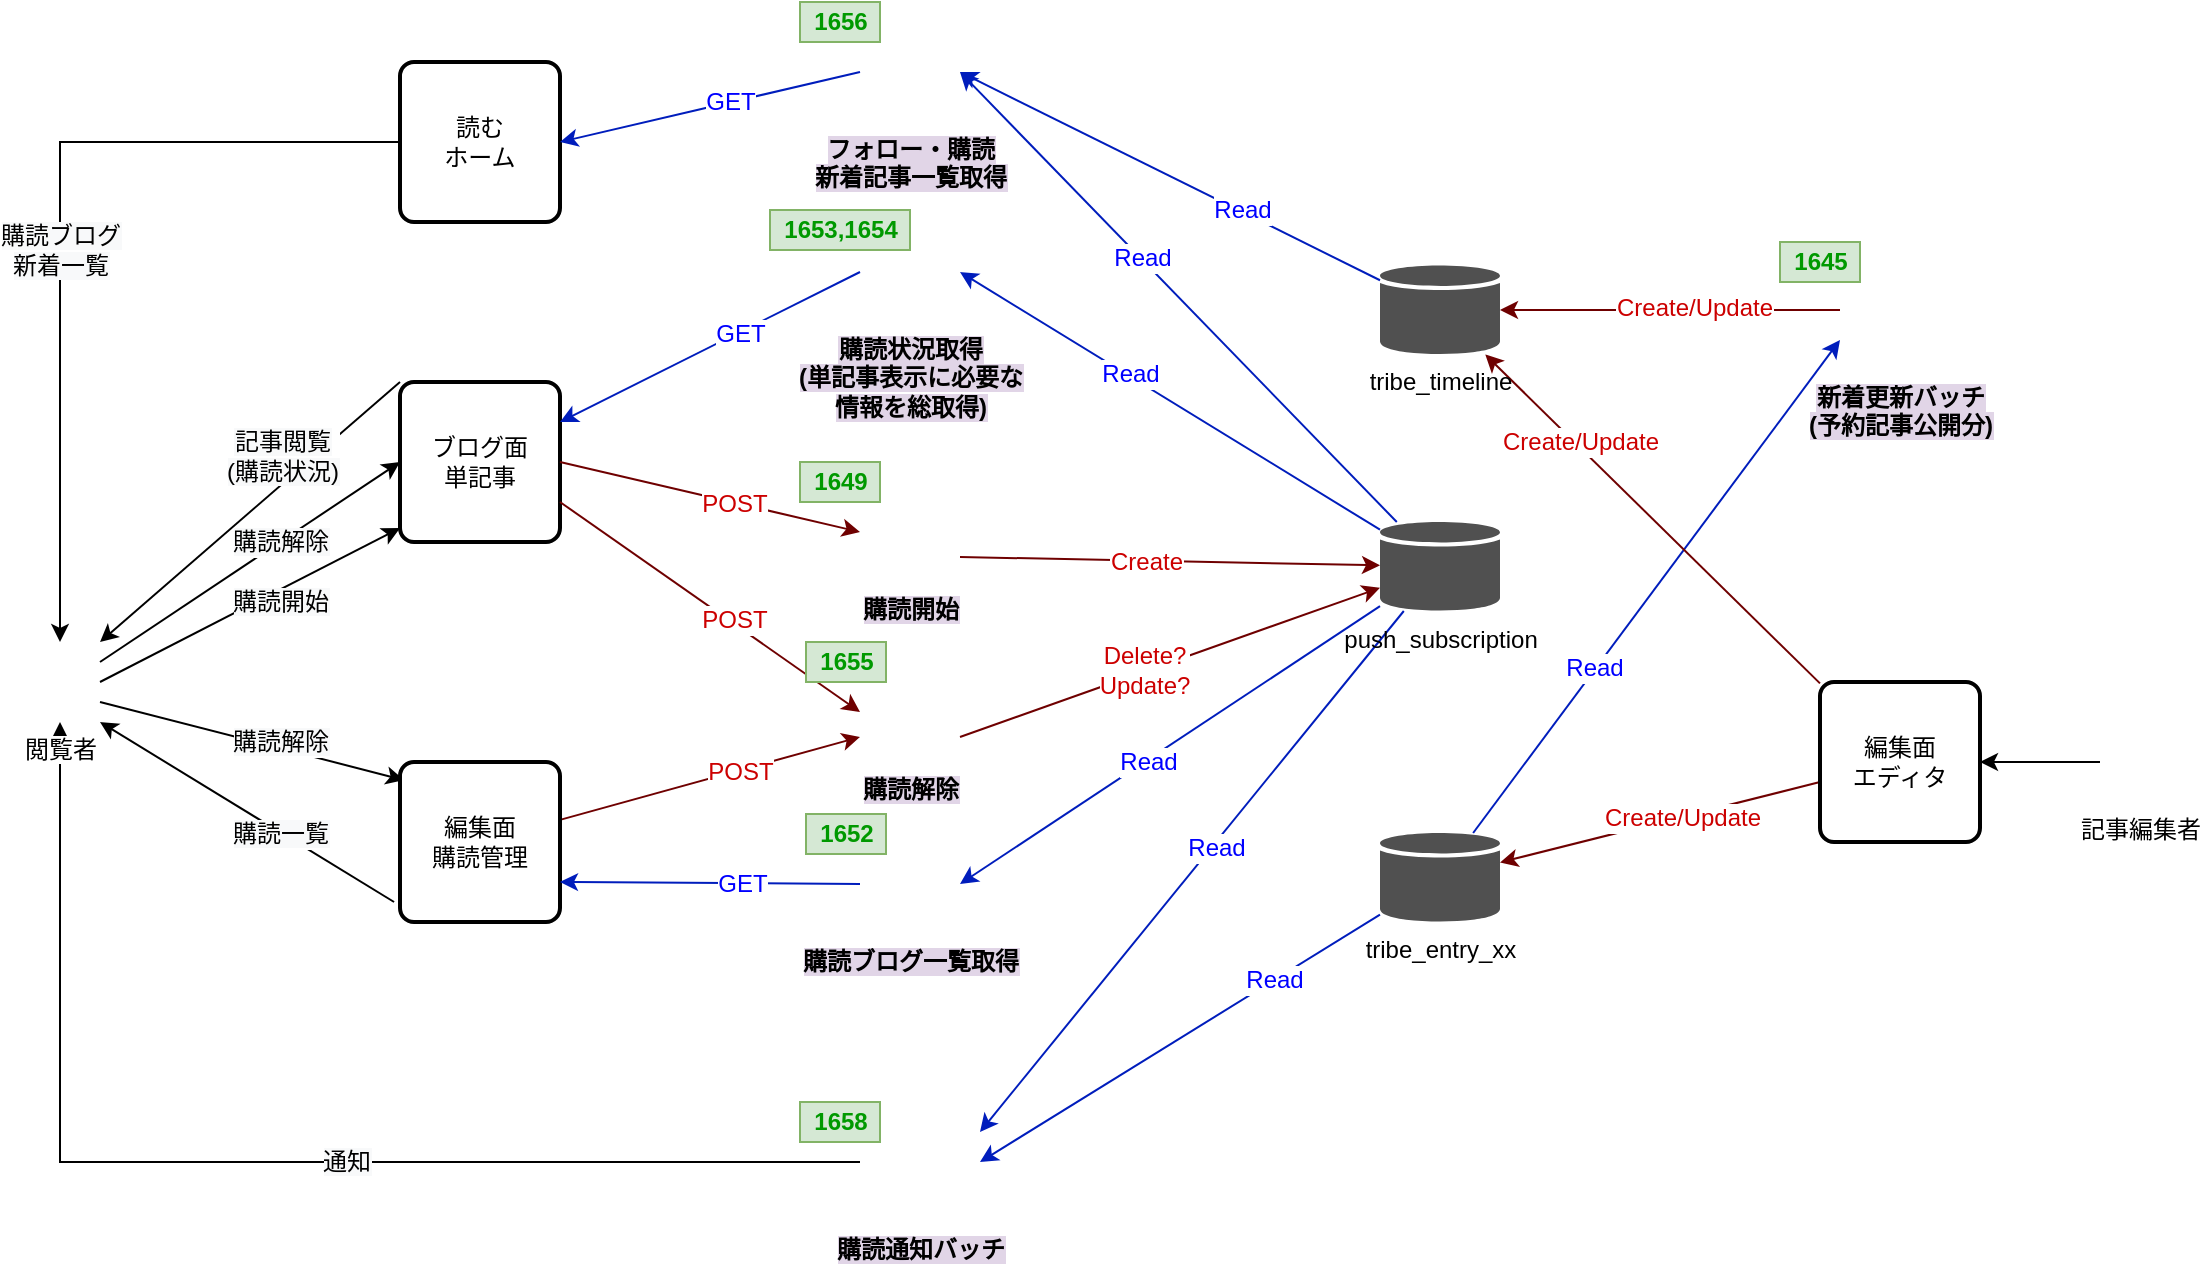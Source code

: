 <mxfile version="12.4.2" type="github" pages="1">
  <diagram id="LtNvV_Q8aPqqT5u1wBzz" name="Page-1">
    <mxGraphModel dx="1422" dy="772" grid="1" gridSize="10" guides="1" tooltips="1" connect="1" arrows="1" fold="1" page="1" pageScale="1" pageWidth="1169" pageHeight="827" math="0" shadow="0">
      <root>
        <mxCell id="0"/>
        <mxCell id="1" parent="0"/>
        <mxCell id="V_cz3rUaaJLSFiW3fjFY-47" style="edgeStyle=orthogonalEdgeStyle;rounded=0;orthogonalLoop=1;jettySize=auto;html=1;exitX=0;exitY=0.5;exitDx=0;exitDy=0;entryX=0.5;entryY=0;entryDx=0;entryDy=0;" edge="1" parent="1" source="V_cz3rUaaJLSFiW3fjFY-81" target="V_cz3rUaaJLSFiW3fjFY-86">
          <mxGeometry relative="1" as="geometry">
            <mxPoint x="70" y="210" as="targetPoint"/>
          </mxGeometry>
        </mxCell>
        <mxCell id="V_cz3rUaaJLSFiW3fjFY-78" value="&lt;span style=&quot;background-color: rgb(248 , 249 , 250)&quot;&gt;購読ブログ&lt;/span&gt;&lt;br style=&quot;background-color: rgb(248 , 249 , 250)&quot;&gt;&lt;span style=&quot;background-color: rgb(248 , 249 , 250)&quot;&gt;新着一覧&lt;/span&gt;" style="text;html=1;align=center;verticalAlign=middle;resizable=0;points=[];;labelBackgroundColor=#ffffff;" vertex="1" connectable="0" parent="V_cz3rUaaJLSFiW3fjFY-47">
          <mxGeometry x="-0.613" y="1" relative="1" as="geometry">
            <mxPoint x="-89" y="53" as="offset"/>
          </mxGeometry>
        </mxCell>
        <mxCell id="V_cz3rUaaJLSFiW3fjFY-120" style="edgeStyle=none;rounded=0;orthogonalLoop=1;jettySize=auto;html=1;entryX=1;entryY=0.5;entryDx=0;entryDy=0;" edge="1" parent="1" source="V_cz3rUaaJLSFiW3fjFY-4" target="V_cz3rUaaJLSFiW3fjFY-43">
          <mxGeometry relative="1" as="geometry"/>
        </mxCell>
        <mxCell id="V_cz3rUaaJLSFiW3fjFY-4" value="記事編集者" style="shape=image;html=1;verticalAlign=top;verticalLabelPosition=bottom;labelBackgroundColor=#ffffff;imageAspect=0;aspect=fixed;image=https://cdn2.iconfinder.com/data/icons/people-80/96/Picture1-128.png" vertex="1" parent="1">
          <mxGeometry x="1080" y="440" width="40" height="40" as="geometry"/>
        </mxCell>
        <mxCell id="V_cz3rUaaJLSFiW3fjFY-129" style="edgeStyle=none;rounded=0;orthogonalLoop=1;jettySize=auto;html=1;entryX=1;entryY=0.5;entryDx=0;entryDy=0;fillColor=#0050ef;strokeColor=#001DBC;" edge="1" parent="1" source="V_cz3rUaaJLSFiW3fjFY-22" target="V_cz3rUaaJLSFiW3fjFY-84">
          <mxGeometry relative="1" as="geometry">
            <mxPoint x="530" y="660" as="targetPoint"/>
          </mxGeometry>
        </mxCell>
        <mxCell id="V_cz3rUaaJLSFiW3fjFY-156" value="Read" style="text;html=1;align=center;verticalAlign=middle;resizable=0;points=[];;labelBackgroundColor=#ffffff;fontColor=#0000FF;" vertex="1" connectable="0" parent="V_cz3rUaaJLSFiW3fjFY-129">
          <mxGeometry x="-0.47" relative="1" as="geometry">
            <mxPoint as="offset"/>
          </mxGeometry>
        </mxCell>
        <mxCell id="V_cz3rUaaJLSFiW3fjFY-131" style="edgeStyle=none;rounded=0;orthogonalLoop=1;jettySize=auto;html=1;entryX=0;entryY=0.75;entryDx=0;entryDy=0;fillColor=#0050ef;strokeColor=#001DBC;" edge="1" parent="1" source="V_cz3rUaaJLSFiW3fjFY-22" target="V_cz3rUaaJLSFiW3fjFY-44">
          <mxGeometry relative="1" as="geometry"/>
        </mxCell>
        <mxCell id="V_cz3rUaaJLSFiW3fjFY-157" value="Read" style="text;html=1;align=center;verticalAlign=middle;resizable=0;points=[];;labelBackgroundColor=#ffffff;fontColor=#0000FF;" vertex="1" connectable="0" parent="V_cz3rUaaJLSFiW3fjFY-131">
          <mxGeometry x="-0.329" y="1" relative="1" as="geometry">
            <mxPoint as="offset"/>
          </mxGeometry>
        </mxCell>
        <mxCell id="V_cz3rUaaJLSFiW3fjFY-22" value="tribe_entry_xx" style="shadow=0;dashed=0;html=1;strokeColor=none;fillColor=#505050;labelPosition=center;verticalLabelPosition=bottom;verticalAlign=top;outlineConnect=0;align=center;shape=mxgraph.office.databases.database;" vertex="1" parent="1">
          <mxGeometry x="720" y="495.5" width="60" height="44.5" as="geometry"/>
        </mxCell>
        <mxCell id="V_cz3rUaaJLSFiW3fjFY-123" style="edgeStyle=none;rounded=0;orthogonalLoop=1;jettySize=auto;html=1;fillColor=#a20025;strokeColor=#6F0000;" edge="1" parent="1" source="V_cz3rUaaJLSFiW3fjFY-43" target="V_cz3rUaaJLSFiW3fjFY-22">
          <mxGeometry relative="1" as="geometry"/>
        </mxCell>
        <mxCell id="V_cz3rUaaJLSFiW3fjFY-161" value="Create/Update" style="text;html=1;align=center;verticalAlign=middle;resizable=0;points=[];;labelBackgroundColor=#ffffff;fontColor=#CC0000;" vertex="1" connectable="0" parent="V_cz3rUaaJLSFiW3fjFY-123">
          <mxGeometry x="-0.139" relative="1" as="geometry">
            <mxPoint as="offset"/>
          </mxGeometry>
        </mxCell>
        <mxCell id="V_cz3rUaaJLSFiW3fjFY-124" style="edgeStyle=none;rounded=0;orthogonalLoop=1;jettySize=auto;html=1;fillColor=#a20025;strokeColor=#6F0000;" edge="1" parent="1" source="V_cz3rUaaJLSFiW3fjFY-43" target="V_cz3rUaaJLSFiW3fjFY-80">
          <mxGeometry relative="1" as="geometry"/>
        </mxCell>
        <mxCell id="V_cz3rUaaJLSFiW3fjFY-162" value="Create/Update" style="text;html=1;align=center;verticalAlign=middle;resizable=0;points=[];;labelBackgroundColor=#ffffff;fontColor=#CC0000;" vertex="1" connectable="0" parent="V_cz3rUaaJLSFiW3fjFY-124">
          <mxGeometry x="0.451" y="-2" relative="1" as="geometry">
            <mxPoint as="offset"/>
          </mxGeometry>
        </mxCell>
        <mxCell id="V_cz3rUaaJLSFiW3fjFY-43" value="編集面&lt;br&gt;エディタ" style="rounded=1;whiteSpace=wrap;html=1;absoluteArcSize=1;arcSize=14;strokeWidth=2;" vertex="1" parent="1">
          <mxGeometry x="940" y="420" width="80" height="80" as="geometry"/>
        </mxCell>
        <mxCell id="V_cz3rUaaJLSFiW3fjFY-130" style="edgeStyle=none;rounded=0;orthogonalLoop=1;jettySize=auto;html=1;fillColor=#a20025;strokeColor=#6F0000;" edge="1" parent="1" source="V_cz3rUaaJLSFiW3fjFY-44" target="V_cz3rUaaJLSFiW3fjFY-80">
          <mxGeometry relative="1" as="geometry"/>
        </mxCell>
        <mxCell id="V_cz3rUaaJLSFiW3fjFY-160" value="Create/Update" style="text;html=1;align=center;verticalAlign=middle;resizable=0;points=[];;labelBackgroundColor=#ffffff;fontColor=#CC0000;" vertex="1" connectable="0" parent="V_cz3rUaaJLSFiW3fjFY-130">
          <mxGeometry x="-0.141" y="-1" relative="1" as="geometry">
            <mxPoint as="offset"/>
          </mxGeometry>
        </mxCell>
        <mxCell id="V_cz3rUaaJLSFiW3fjFY-44" value="&lt;b style=&quot;background-color: rgb(225 , 213 , 231)&quot;&gt;新着更新バッチ&lt;br&gt;(予約記事公開分)&lt;/b&gt;" style="shape=image;html=1;verticalAlign=top;verticalLabelPosition=bottom;labelBackgroundColor=#ffffff;imageAspect=0;aspect=fixed;image=https://cdn2.iconfinder.com/data/icons/ecqlipse2/FILE---BATCH.png" vertex="1" parent="1">
          <mxGeometry x="950" y="204" width="60" height="60" as="geometry"/>
        </mxCell>
        <mxCell id="V_cz3rUaaJLSFiW3fjFY-65" style="rounded=0;orthogonalLoop=1;jettySize=auto;html=1;entryX=0.5;entryY=1;entryDx=0;entryDy=0;exitX=0;exitY=0.5;exitDx=0;exitDy=0;edgeStyle=orthogonalEdgeStyle;" edge="1" parent="1" source="V_cz3rUaaJLSFiW3fjFY-84" target="V_cz3rUaaJLSFiW3fjFY-86">
          <mxGeometry relative="1" as="geometry">
            <mxPoint x="160" y="395" as="sourcePoint"/>
            <mxPoint x="80" y="257.5" as="targetPoint"/>
          </mxGeometry>
        </mxCell>
        <mxCell id="V_cz3rUaaJLSFiW3fjFY-85" value="&lt;span style=&quot;background-color: rgb(248 , 249 , 250)&quot;&gt;通知&lt;/span&gt;" style="text;html=1;align=center;verticalAlign=middle;resizable=0;points=[];;labelBackgroundColor=#ffffff;" vertex="1" connectable="0" parent="V_cz3rUaaJLSFiW3fjFY-65">
          <mxGeometry x="-0.171" y="-1" relative="1" as="geometry">
            <mxPoint y="1" as="offset"/>
          </mxGeometry>
        </mxCell>
        <mxCell id="V_cz3rUaaJLSFiW3fjFY-117" style="edgeStyle=none;rounded=0;orthogonalLoop=1;jettySize=auto;html=1;entryX=1;entryY=0.5;entryDx=0;entryDy=0;fillColor=#0050ef;strokeColor=#001DBC;" edge="1" parent="1" source="V_cz3rUaaJLSFiW3fjFY-79" target="V_cz3rUaaJLSFiW3fjFY-115">
          <mxGeometry relative="1" as="geometry"/>
        </mxCell>
        <mxCell id="V_cz3rUaaJLSFiW3fjFY-152" value="Read" style="text;html=1;align=center;verticalAlign=middle;resizable=0;points=[];;labelBackgroundColor=#ffffff;fontColor=#0000FF;" vertex="1" connectable="0" parent="V_cz3rUaaJLSFiW3fjFY-117">
          <mxGeometry x="0.195" y="-1" relative="1" as="geometry">
            <mxPoint as="offset"/>
          </mxGeometry>
        </mxCell>
        <mxCell id="V_cz3rUaaJLSFiW3fjFY-125" style="edgeStyle=none;rounded=0;orthogonalLoop=1;jettySize=auto;html=1;entryX=1;entryY=0.5;entryDx=0;entryDy=0;fillColor=#0050ef;strokeColor=#001DBC;" edge="1" parent="1" source="V_cz3rUaaJLSFiW3fjFY-79" target="V_cz3rUaaJLSFiW3fjFY-114">
          <mxGeometry relative="1" as="geometry"/>
        </mxCell>
        <mxCell id="V_cz3rUaaJLSFiW3fjFY-151" value="Read" style="text;html=1;align=center;verticalAlign=middle;resizable=0;points=[];;labelBackgroundColor=#ffffff;fontColor=#0000FF;" vertex="1" connectable="0" parent="V_cz3rUaaJLSFiW3fjFY-125">
          <mxGeometry x="0.17" y="-1" relative="1" as="geometry">
            <mxPoint x="-1" as="offset"/>
          </mxGeometry>
        </mxCell>
        <mxCell id="V_cz3rUaaJLSFiW3fjFY-128" style="edgeStyle=none;rounded=0;orthogonalLoop=1;jettySize=auto;html=1;entryX=1;entryY=0.25;entryDx=0;entryDy=0;fillColor=#0050ef;strokeColor=#001DBC;" edge="1" parent="1" source="V_cz3rUaaJLSFiW3fjFY-79" target="V_cz3rUaaJLSFiW3fjFY-84">
          <mxGeometry relative="1" as="geometry"/>
        </mxCell>
        <mxCell id="V_cz3rUaaJLSFiW3fjFY-155" value="Read" style="text;html=1;align=center;verticalAlign=middle;resizable=0;points=[];;labelBackgroundColor=#ffffff;fontColor=#0000FF;" vertex="1" connectable="0" parent="V_cz3rUaaJLSFiW3fjFY-128">
          <mxGeometry x="-0.1" y="1" relative="1" as="geometry">
            <mxPoint as="offset"/>
          </mxGeometry>
        </mxCell>
        <mxCell id="V_cz3rUaaJLSFiW3fjFY-79" value="push_subscription" style="shadow=0;dashed=0;html=1;strokeColor=none;fillColor=#505050;labelPosition=center;verticalLabelPosition=bottom;verticalAlign=top;outlineConnect=0;align=center;shape=mxgraph.office.databases.database;" vertex="1" parent="1">
          <mxGeometry x="720" y="340" width="60" height="44.5" as="geometry"/>
        </mxCell>
        <mxCell id="V_cz3rUaaJLSFiW3fjFY-127" style="edgeStyle=none;rounded=0;orthogonalLoop=1;jettySize=auto;html=1;entryX=1;entryY=0.5;entryDx=0;entryDy=0;fillColor=#0050ef;strokeColor=#001DBC;" edge="1" parent="1" source="V_cz3rUaaJLSFiW3fjFY-80" target="V_cz3rUaaJLSFiW3fjFY-114">
          <mxGeometry relative="1" as="geometry">
            <mxPoint x="750" y="210" as="sourcePoint"/>
          </mxGeometry>
        </mxCell>
        <mxCell id="V_cz3rUaaJLSFiW3fjFY-163" value="Read" style="text;html=1;align=center;verticalAlign=middle;resizable=0;points=[];;labelBackgroundColor=#ffffff;fontColor=#0000FF;" vertex="1" connectable="0" parent="V_cz3rUaaJLSFiW3fjFY-127">
          <mxGeometry x="-0.397" y="1" relative="1" as="geometry">
            <mxPoint x="-5.95" y="-4.48" as="offset"/>
          </mxGeometry>
        </mxCell>
        <mxCell id="V_cz3rUaaJLSFiW3fjFY-80" value="tribe_timeline" style="shadow=0;dashed=0;html=1;strokeColor=none;fillColor=#505050;labelPosition=center;verticalLabelPosition=bottom;verticalAlign=top;outlineConnect=0;align=center;shape=mxgraph.office.databases.database;" vertex="1" parent="1">
          <mxGeometry x="720" y="211.75" width="60" height="44.5" as="geometry"/>
        </mxCell>
        <mxCell id="V_cz3rUaaJLSFiW3fjFY-81" value="&lt;span style=&quot;white-space: nowrap&quot;&gt;読む&lt;br&gt;ホーム&lt;/span&gt;" style="rounded=1;whiteSpace=wrap;html=1;absoluteArcSize=1;arcSize=14;strokeWidth=2;" vertex="1" parent="1">
          <mxGeometry x="230" y="110" width="80" height="80" as="geometry"/>
        </mxCell>
        <mxCell id="V_cz3rUaaJLSFiW3fjFY-82" value="&lt;span style=&quot;white-space: nowrap&quot;&gt;ブログ面&lt;br&gt;単記事&lt;/span&gt;" style="rounded=1;whiteSpace=wrap;html=1;absoluteArcSize=1;arcSize=14;strokeWidth=2;" vertex="1" parent="1">
          <mxGeometry x="230" y="270" width="80" height="80" as="geometry"/>
        </mxCell>
        <mxCell id="V_cz3rUaaJLSFiW3fjFY-94" style="edgeStyle=none;rounded=0;orthogonalLoop=1;jettySize=auto;html=1;exitX=1;exitY=0.75;exitDx=0;exitDy=0;entryX=0.025;entryY=0.113;entryDx=0;entryDy=0;entryPerimeter=0;" edge="1" parent="1" source="V_cz3rUaaJLSFiW3fjFY-86" target="V_cz3rUaaJLSFiW3fjFY-83">
          <mxGeometry relative="1" as="geometry"/>
        </mxCell>
        <mxCell id="V_cz3rUaaJLSFiW3fjFY-95" value="&lt;span style=&quot;background-color: rgb(248 , 249 , 250)&quot;&gt;購読解除&lt;/span&gt;" style="text;html=1;align=center;verticalAlign=middle;resizable=0;points=[];;labelBackgroundColor=#ffffff;" vertex="1" connectable="0" parent="V_cz3rUaaJLSFiW3fjFY-94">
          <mxGeometry x="-0.509" y="2" relative="1" as="geometry">
            <mxPoint x="51.73" y="12.24" as="offset"/>
          </mxGeometry>
        </mxCell>
        <mxCell id="V_cz3rUaaJLSFiW3fjFY-98" style="edgeStyle=none;rounded=0;orthogonalLoop=1;jettySize=auto;html=1;entryX=0;entryY=0.75;entryDx=0;entryDy=0;fillColor=#a20025;strokeColor=#6F0000;" edge="1" parent="1" source="V_cz3rUaaJLSFiW3fjFY-83" target="V_cz3rUaaJLSFiW3fjFY-88">
          <mxGeometry relative="1" as="geometry">
            <mxPoint x="280" y="490" as="sourcePoint"/>
          </mxGeometry>
        </mxCell>
        <mxCell id="V_cz3rUaaJLSFiW3fjFY-169" value="POST" style="text;html=1;align=center;verticalAlign=middle;resizable=0;points=[];;labelBackgroundColor=#ffffff;fontColor=#CC0000;" vertex="1" connectable="0" parent="V_cz3rUaaJLSFiW3fjFY-98">
          <mxGeometry x="0.197" y="-1" relative="1" as="geometry">
            <mxPoint as="offset"/>
          </mxGeometry>
        </mxCell>
        <mxCell id="V_cz3rUaaJLSFiW3fjFY-83" value="&lt;span style=&quot;white-space: nowrap&quot;&gt;編集面&lt;br&gt;購読管理&lt;/span&gt;" style="rounded=1;whiteSpace=wrap;html=1;absoluteArcSize=1;arcSize=14;strokeWidth=2;" vertex="1" parent="1">
          <mxGeometry x="230" y="460" width="80" height="80" as="geometry"/>
        </mxCell>
        <mxCell id="V_cz3rUaaJLSFiW3fjFY-84" value="&lt;b style=&quot;background-color: rgb(225 , 213 , 231)&quot;&gt;購読通知バッチ&lt;/b&gt;" style="shape=image;html=1;verticalAlign=top;verticalLabelPosition=bottom;labelBackgroundColor=#ffffff;imageAspect=0;aspect=fixed;image=https://cdn2.iconfinder.com/data/icons/ecqlipse2/FILE---BATCH.png" vertex="1" parent="1">
          <mxGeometry x="460" y="630" width="60" height="60" as="geometry"/>
        </mxCell>
        <mxCell id="V_cz3rUaaJLSFiW3fjFY-89" style="edgeStyle=none;rounded=0;orthogonalLoop=1;jettySize=auto;html=1;exitX=-0.037;exitY=0.875;exitDx=0;exitDy=0;entryX=1;entryY=1;entryDx=0;entryDy=0;exitPerimeter=0;" edge="1" parent="1" source="V_cz3rUaaJLSFiW3fjFY-83" target="V_cz3rUaaJLSFiW3fjFY-86">
          <mxGeometry relative="1" as="geometry"/>
        </mxCell>
        <mxCell id="V_cz3rUaaJLSFiW3fjFY-91" value="&lt;span style=&quot;background-color: rgb(248 , 249 , 250)&quot;&gt;購読一覧&lt;/span&gt;" style="text;html=1;align=center;verticalAlign=middle;resizable=0;points=[];;labelBackgroundColor=#ffffff;" vertex="1" connectable="0" parent="V_cz3rUaaJLSFiW3fjFY-89">
          <mxGeometry x="-0.221" y="2" relative="1" as="geometry">
            <mxPoint x="1.15" y="-1.23" as="offset"/>
          </mxGeometry>
        </mxCell>
        <mxCell id="V_cz3rUaaJLSFiW3fjFY-86" value="閲覧者" style="shape=image;html=1;verticalAlign=top;verticalLabelPosition=bottom;labelBackgroundColor=#ffffff;imageAspect=0;aspect=fixed;image=https://cdn2.iconfinder.com/data/icons/people-80/96/Picture1-128.png" vertex="1" parent="1">
          <mxGeometry x="40" y="400" width="40" height="40" as="geometry"/>
        </mxCell>
        <mxCell id="V_cz3rUaaJLSFiW3fjFY-88" value="&lt;b style=&quot;background-color: rgb(225 , 213 , 231)&quot;&gt;購読解除&lt;/b&gt;" style="shape=image;html=1;verticalAlign=top;verticalLabelPosition=bottom;labelBackgroundColor=#ffffff;imageAspect=0;aspect=fixed;image=https://cdn2.iconfinder.com/data/icons/competitive-strategy-and-corporate-training/512/196_Api_app_coding_developer_software_app_development-128.png" vertex="1" parent="1">
          <mxGeometry x="460" y="410" width="50" height="50" as="geometry"/>
        </mxCell>
        <mxCell id="V_cz3rUaaJLSFiW3fjFY-97" value="&lt;b style=&quot;background-color: rgb(225 , 213 , 231)&quot;&gt;購読ブログ一覧取得&lt;/b&gt;" style="shape=image;html=1;verticalAlign=top;verticalLabelPosition=bottom;labelBackgroundColor=#ffffff;imageAspect=0;aspect=fixed;image=https://cdn2.iconfinder.com/data/icons/competitive-strategy-and-corporate-training/512/196_Api_app_coding_developer_software_app_development-128.png" vertex="1" parent="1">
          <mxGeometry x="460" y="496" width="50" height="50" as="geometry"/>
        </mxCell>
        <mxCell id="V_cz3rUaaJLSFiW3fjFY-99" style="edgeStyle=none;rounded=0;orthogonalLoop=1;jettySize=auto;html=1;exitX=1;exitY=0.75;exitDx=0;exitDy=0;fillColor=#a20025;strokeColor=#6F0000;" edge="1" parent="1" source="V_cz3rUaaJLSFiW3fjFY-88" target="V_cz3rUaaJLSFiW3fjFY-79">
          <mxGeometry relative="1" as="geometry">
            <mxPoint x="290" y="500" as="sourcePoint"/>
            <mxPoint x="345" y="527.5" as="targetPoint"/>
          </mxGeometry>
        </mxCell>
        <mxCell id="V_cz3rUaaJLSFiW3fjFY-159" value="Delete?&lt;br&gt;Update?" style="text;html=1;align=center;verticalAlign=middle;resizable=0;points=[];;labelBackgroundColor=#ffffff;fontColor=#CC0000;" vertex="1" connectable="0" parent="V_cz3rUaaJLSFiW3fjFY-99">
          <mxGeometry x="-0.121" y="1" relative="1" as="geometry">
            <mxPoint as="offset"/>
          </mxGeometry>
        </mxCell>
        <mxCell id="V_cz3rUaaJLSFiW3fjFY-100" style="edgeStyle=none;rounded=0;orthogonalLoop=1;jettySize=auto;html=1;entryX=1;entryY=0.75;entryDx=0;entryDy=0;exitX=0;exitY=0.5;exitDx=0;exitDy=0;fillColor=#0050ef;strokeColor=#001DBC;" edge="1" parent="1" source="V_cz3rUaaJLSFiW3fjFY-97" target="V_cz3rUaaJLSFiW3fjFY-83">
          <mxGeometry relative="1" as="geometry">
            <mxPoint x="345" y="457.5" as="sourcePoint"/>
            <mxPoint x="290" y="464.737" as="targetPoint"/>
          </mxGeometry>
        </mxCell>
        <mxCell id="V_cz3rUaaJLSFiW3fjFY-166" value="GET" style="text;html=1;align=center;verticalAlign=middle;resizable=0;points=[];;labelBackgroundColor=#ffffff;fontColor=#0000FF;" vertex="1" connectable="0" parent="V_cz3rUaaJLSFiW3fjFY-100">
          <mxGeometry x="-0.213" relative="1" as="geometry">
            <mxPoint as="offset"/>
          </mxGeometry>
        </mxCell>
        <mxCell id="V_cz3rUaaJLSFiW3fjFY-101" style="edgeStyle=none;rounded=0;orthogonalLoop=1;jettySize=auto;html=1;entryX=1;entryY=0.5;entryDx=0;entryDy=0;fillColor=#0050ef;strokeColor=#001DBC;" edge="1" parent="1" source="V_cz3rUaaJLSFiW3fjFY-79" target="V_cz3rUaaJLSFiW3fjFY-97">
          <mxGeometry relative="1" as="geometry">
            <mxPoint x="630" y="578" as="sourcePoint"/>
            <mxPoint x="395" y="457.5" as="targetPoint"/>
          </mxGeometry>
        </mxCell>
        <mxCell id="V_cz3rUaaJLSFiW3fjFY-154" value="Read" style="text;html=1;align=center;verticalAlign=middle;resizable=0;points=[];;labelBackgroundColor=#ffffff;fontColor=#0000FF;" vertex="1" connectable="0" parent="V_cz3rUaaJLSFiW3fjFY-101">
          <mxGeometry x="0.11" y="1" relative="1" as="geometry">
            <mxPoint as="offset"/>
          </mxGeometry>
        </mxCell>
        <mxCell id="V_cz3rUaaJLSFiW3fjFY-102" value="&lt;b style=&quot;background-color: rgb(225 , 213 , 231)&quot;&gt;購読開始&lt;/b&gt;" style="shape=image;html=1;verticalAlign=top;verticalLabelPosition=bottom;labelBackgroundColor=#ffffff;imageAspect=0;aspect=fixed;image=https://cdn2.iconfinder.com/data/icons/competitive-strategy-and-corporate-training/512/196_Api_app_coding_developer_software_app_development-128.png" vertex="1" parent="1">
          <mxGeometry x="460" y="320" width="50" height="50" as="geometry"/>
        </mxCell>
        <mxCell id="V_cz3rUaaJLSFiW3fjFY-104" style="edgeStyle=none;rounded=0;orthogonalLoop=1;jettySize=auto;html=1;entryX=0;entryY=0.5;entryDx=0;entryDy=0;exitX=1;exitY=0.5;exitDx=0;exitDy=0;fillColor=#a20025;strokeColor=#6F0000;" edge="1" parent="1" source="V_cz3rUaaJLSFiW3fjFY-82" target="V_cz3rUaaJLSFiW3fjFY-102">
          <mxGeometry relative="1" as="geometry">
            <mxPoint x="290" y="464.737" as="sourcePoint"/>
            <mxPoint x="345" y="457.5" as="targetPoint"/>
          </mxGeometry>
        </mxCell>
        <mxCell id="V_cz3rUaaJLSFiW3fjFY-167" value="POST" style="text;html=1;align=center;verticalAlign=middle;resizable=0;points=[];;labelBackgroundColor=#ffffff;fontColor=#CC0000;" vertex="1" connectable="0" parent="V_cz3rUaaJLSFiW3fjFY-104">
          <mxGeometry x="0.159" relative="1" as="geometry">
            <mxPoint as="offset"/>
          </mxGeometry>
        </mxCell>
        <mxCell id="V_cz3rUaaJLSFiW3fjFY-105" style="edgeStyle=none;rounded=0;orthogonalLoop=1;jettySize=auto;html=1;entryX=0;entryY=0.5;entryDx=0;entryDy=0;exitX=1;exitY=0.75;exitDx=0;exitDy=0;fillColor=#a20025;strokeColor=#6F0000;" edge="1" parent="1" source="V_cz3rUaaJLSFiW3fjFY-82" target="V_cz3rUaaJLSFiW3fjFY-88">
          <mxGeometry relative="1" as="geometry">
            <mxPoint x="290" y="370" as="sourcePoint"/>
            <mxPoint x="345" y="355" as="targetPoint"/>
          </mxGeometry>
        </mxCell>
        <mxCell id="V_cz3rUaaJLSFiW3fjFY-168" value="POST" style="text;html=1;align=center;verticalAlign=middle;resizable=0;points=[];;labelBackgroundColor=#ffffff;fontColor=#CC0000;" vertex="1" connectable="0" parent="V_cz3rUaaJLSFiW3fjFY-105">
          <mxGeometry x="0.148" y="2" relative="1" as="geometry">
            <mxPoint as="offset"/>
          </mxGeometry>
        </mxCell>
        <mxCell id="V_cz3rUaaJLSFiW3fjFY-106" style="edgeStyle=none;rounded=0;orthogonalLoop=1;jettySize=auto;html=1;exitX=1;exitY=0.75;exitDx=0;exitDy=0;fillColor=#a20025;strokeColor=#6F0000;" edge="1" parent="1" source="V_cz3rUaaJLSFiW3fjFY-102" target="V_cz3rUaaJLSFiW3fjFY-79">
          <mxGeometry relative="1" as="geometry">
            <mxPoint x="395" y="457.5" as="sourcePoint"/>
            <mxPoint x="640" y="577.55" as="targetPoint"/>
          </mxGeometry>
        </mxCell>
        <mxCell id="V_cz3rUaaJLSFiW3fjFY-158" value="Create" style="text;html=1;align=center;verticalAlign=middle;resizable=0;points=[];;labelBackgroundColor=#ffffff;fontColor=#CC0000;" vertex="1" connectable="0" parent="V_cz3rUaaJLSFiW3fjFY-106">
          <mxGeometry x="-0.114" relative="1" as="geometry">
            <mxPoint as="offset"/>
          </mxGeometry>
        </mxCell>
        <mxCell id="V_cz3rUaaJLSFiW3fjFY-107" style="edgeStyle=none;rounded=0;orthogonalLoop=1;jettySize=auto;html=1;entryX=1;entryY=0;entryDx=0;entryDy=0;exitX=0;exitY=0;exitDx=0;exitDy=0;" edge="1" parent="1" source="V_cz3rUaaJLSFiW3fjFY-82" target="V_cz3rUaaJLSFiW3fjFY-86">
          <mxGeometry relative="1" as="geometry">
            <mxPoint x="230" y="270" as="sourcePoint"/>
            <mxPoint x="90" y="430" as="targetPoint"/>
          </mxGeometry>
        </mxCell>
        <mxCell id="V_cz3rUaaJLSFiW3fjFY-108" value="&lt;span style=&quot;background-color: rgb(248 , 249 , 250)&quot;&gt;記事閲覧&lt;/span&gt;&lt;br style=&quot;background-color: rgb(248 , 249 , 250)&quot;&gt;&lt;span style=&quot;background-color: rgb(248 , 249 , 250)&quot;&gt;(購読状況)&lt;/span&gt;" style="text;html=1;align=center;verticalAlign=middle;resizable=0;points=[];;labelBackgroundColor=#ffffff;" vertex="1" connectable="0" parent="V_cz3rUaaJLSFiW3fjFY-107">
          <mxGeometry x="-0.509" y="2" relative="1" as="geometry">
            <mxPoint x="-23.6" y="3.29" as="offset"/>
          </mxGeometry>
        </mxCell>
        <mxCell id="V_cz3rUaaJLSFiW3fjFY-109" style="edgeStyle=none;rounded=0;orthogonalLoop=1;jettySize=auto;html=1;exitX=1;exitY=0.25;exitDx=0;exitDy=0;entryX=0;entryY=0.5;entryDx=0;entryDy=0;" edge="1" parent="1" source="V_cz3rUaaJLSFiW3fjFY-86" target="V_cz3rUaaJLSFiW3fjFY-82">
          <mxGeometry relative="1" as="geometry">
            <mxPoint x="90" y="450" as="sourcePoint"/>
            <mxPoint x="210" y="490" as="targetPoint"/>
          </mxGeometry>
        </mxCell>
        <mxCell id="V_cz3rUaaJLSFiW3fjFY-110" value="&lt;span style=&quot;background-color: rgb(248 , 249 , 250)&quot;&gt;購読解除&lt;/span&gt;" style="text;html=1;align=center;verticalAlign=middle;resizable=0;points=[];;labelBackgroundColor=#ffffff;" vertex="1" connectable="0" parent="V_cz3rUaaJLSFiW3fjFY-109">
          <mxGeometry x="-0.221" y="2" relative="1" as="geometry">
            <mxPoint x="32.87" y="-19.51" as="offset"/>
          </mxGeometry>
        </mxCell>
        <mxCell id="V_cz3rUaaJLSFiW3fjFY-111" style="edgeStyle=none;rounded=0;orthogonalLoop=1;jettySize=auto;html=1;exitX=1;exitY=0.5;exitDx=0;exitDy=0;entryX=0;entryY=0.913;entryDx=0;entryDy=0;entryPerimeter=0;exitPerimeter=0;" edge="1" parent="1" source="V_cz3rUaaJLSFiW3fjFY-86" target="V_cz3rUaaJLSFiW3fjFY-82">
          <mxGeometry relative="1" as="geometry">
            <mxPoint x="90" y="420" as="sourcePoint"/>
            <mxPoint x="210" y="370" as="targetPoint"/>
          </mxGeometry>
        </mxCell>
        <mxCell id="V_cz3rUaaJLSFiW3fjFY-112" value="&lt;span style=&quot;background-color: rgb(248 , 249 , 250)&quot;&gt;購読開始&lt;/span&gt;" style="text;html=1;align=center;verticalAlign=middle;resizable=0;points=[];;labelBackgroundColor=#ffffff;" vertex="1" connectable="0" parent="V_cz3rUaaJLSFiW3fjFY-111">
          <mxGeometry x="-0.221" y="2" relative="1" as="geometry">
            <mxPoint x="32.19" y="-8.09" as="offset"/>
          </mxGeometry>
        </mxCell>
        <mxCell id="V_cz3rUaaJLSFiW3fjFY-114" value="&lt;b style=&quot;background-color: rgb(225 , 213 , 231)&quot;&gt;フォロー・購読&lt;br&gt;新着記事一覧取得&lt;/b&gt;" style="shape=image;html=1;verticalAlign=top;verticalLabelPosition=bottom;labelBackgroundColor=#ffffff;imageAspect=0;aspect=fixed;image=https://cdn2.iconfinder.com/data/icons/competitive-strategy-and-corporate-training/512/196_Api_app_coding_developer_software_app_development-128.png" vertex="1" parent="1">
          <mxGeometry x="460" y="90" width="50" height="50" as="geometry"/>
        </mxCell>
        <mxCell id="V_cz3rUaaJLSFiW3fjFY-116" style="rounded=0;orthogonalLoop=1;jettySize=auto;html=1;exitX=0;exitY=0.5;exitDx=0;exitDy=0;fillColor=#0050ef;strokeColor=#001DBC;" edge="1" parent="1" source="V_cz3rUaaJLSFiW3fjFY-115" target="V_cz3rUaaJLSFiW3fjFY-82">
          <mxGeometry relative="1" as="geometry"/>
        </mxCell>
        <mxCell id="V_cz3rUaaJLSFiW3fjFY-165" value="GET" style="text;html=1;align=center;verticalAlign=middle;resizable=0;points=[];;labelBackgroundColor=#ffffff;fontColor=#0000FF;" vertex="1" connectable="0" parent="V_cz3rUaaJLSFiW3fjFY-116">
          <mxGeometry x="-0.195" y="1" relative="1" as="geometry">
            <mxPoint as="offset"/>
          </mxGeometry>
        </mxCell>
        <mxCell id="V_cz3rUaaJLSFiW3fjFY-115" value="&lt;b style=&quot;background-color: rgb(225 , 213 , 231)&quot;&gt;購読状況取得&lt;br&gt;(単記事表示に必要な&lt;br&gt;情報を総取得)&lt;/b&gt;" style="shape=image;html=1;verticalAlign=top;verticalLabelPosition=bottom;labelBackgroundColor=#ffffff;imageAspect=0;aspect=fixed;image=https://cdn2.iconfinder.com/data/icons/competitive-strategy-and-corporate-training/512/196_Api_app_coding_developer_software_app_development-128.png" vertex="1" parent="1">
          <mxGeometry x="460" y="190" width="50" height="50" as="geometry"/>
        </mxCell>
        <mxCell id="V_cz3rUaaJLSFiW3fjFY-119" style="rounded=0;orthogonalLoop=1;jettySize=auto;html=1;exitX=0;exitY=0.5;exitDx=0;exitDy=0;entryX=1;entryY=0.5;entryDx=0;entryDy=0;fillColor=#0050ef;strokeColor=#001DBC;" edge="1" parent="1" source="V_cz3rUaaJLSFiW3fjFY-114" target="V_cz3rUaaJLSFiW3fjFY-81">
          <mxGeometry relative="1" as="geometry">
            <mxPoint x="398" y="269" as="sourcePoint"/>
            <mxPoint x="290" y="342.703" as="targetPoint"/>
          </mxGeometry>
        </mxCell>
        <mxCell id="V_cz3rUaaJLSFiW3fjFY-164" value="GET" style="text;html=1;align=center;verticalAlign=middle;resizable=0;points=[];;labelBackgroundColor=#ffffff;fontColor=#0000FF;" vertex="1" connectable="0" parent="V_cz3rUaaJLSFiW3fjFY-119">
          <mxGeometry x="-0.134" relative="1" as="geometry">
            <mxPoint as="offset"/>
          </mxGeometry>
        </mxCell>
        <mxCell id="V_cz3rUaaJLSFiW3fjFY-141" value="1656" style="text;html=1;align=center;verticalAlign=middle;resizable=0;points=[];;autosize=1;fillColor=#d5e8d4;strokeColor=#82b366;fontColor=#009900;fontStyle=1" vertex="1" parent="1">
          <mxGeometry x="430" y="80" width="40" height="20" as="geometry"/>
        </mxCell>
        <mxCell id="V_cz3rUaaJLSFiW3fjFY-142" value="1653,1654" style="text;html=1;align=center;verticalAlign=middle;resizable=0;points=[];;autosize=1;fillColor=#d5e8d4;strokeColor=#82b366;fontColor=#009900;fontStyle=1" vertex="1" parent="1">
          <mxGeometry x="415" y="184" width="70" height="20" as="geometry"/>
        </mxCell>
        <mxCell id="V_cz3rUaaJLSFiW3fjFY-144" value="1649" style="text;html=1;align=center;verticalAlign=middle;resizable=0;points=[];;autosize=1;fillColor=#d5e8d4;strokeColor=#82b366;fontColor=#009900;fontStyle=1" vertex="1" parent="1">
          <mxGeometry x="430" y="310" width="40" height="20" as="geometry"/>
        </mxCell>
        <mxCell id="V_cz3rUaaJLSFiW3fjFY-145" value="1655" style="text;html=1;align=center;verticalAlign=middle;resizable=0;points=[];;autosize=1;fillColor=#d5e8d4;strokeColor=#82b366;fontColor=#009900;fontStyle=1" vertex="1" parent="1">
          <mxGeometry x="433" y="400" width="40" height="20" as="geometry"/>
        </mxCell>
        <mxCell id="V_cz3rUaaJLSFiW3fjFY-146" value="1652" style="text;html=1;align=center;verticalAlign=middle;resizable=0;points=[];;autosize=1;fillColor=#d5e8d4;strokeColor=#82b366;fontColor=#009900;fontStyle=1" vertex="1" parent="1">
          <mxGeometry x="433" y="486" width="40" height="20" as="geometry"/>
        </mxCell>
        <mxCell id="V_cz3rUaaJLSFiW3fjFY-147" value="1658" style="text;html=1;align=center;verticalAlign=middle;resizable=0;points=[];;autosize=1;fillColor=#d5e8d4;strokeColor=#82b366;fontColor=#009900;fontStyle=1" vertex="1" parent="1">
          <mxGeometry x="430" y="630" width="40" height="20" as="geometry"/>
        </mxCell>
        <mxCell id="V_cz3rUaaJLSFiW3fjFY-150" value="1645" style="text;html=1;align=center;verticalAlign=middle;resizable=0;points=[];;autosize=1;fillColor=#d5e8d4;strokeColor=#82b366;fontColor=#009900;fontStyle=1" vertex="1" parent="1">
          <mxGeometry x="920" y="200" width="40" height="20" as="geometry"/>
        </mxCell>
      </root>
    </mxGraphModel>
  </diagram>
</mxfile>
